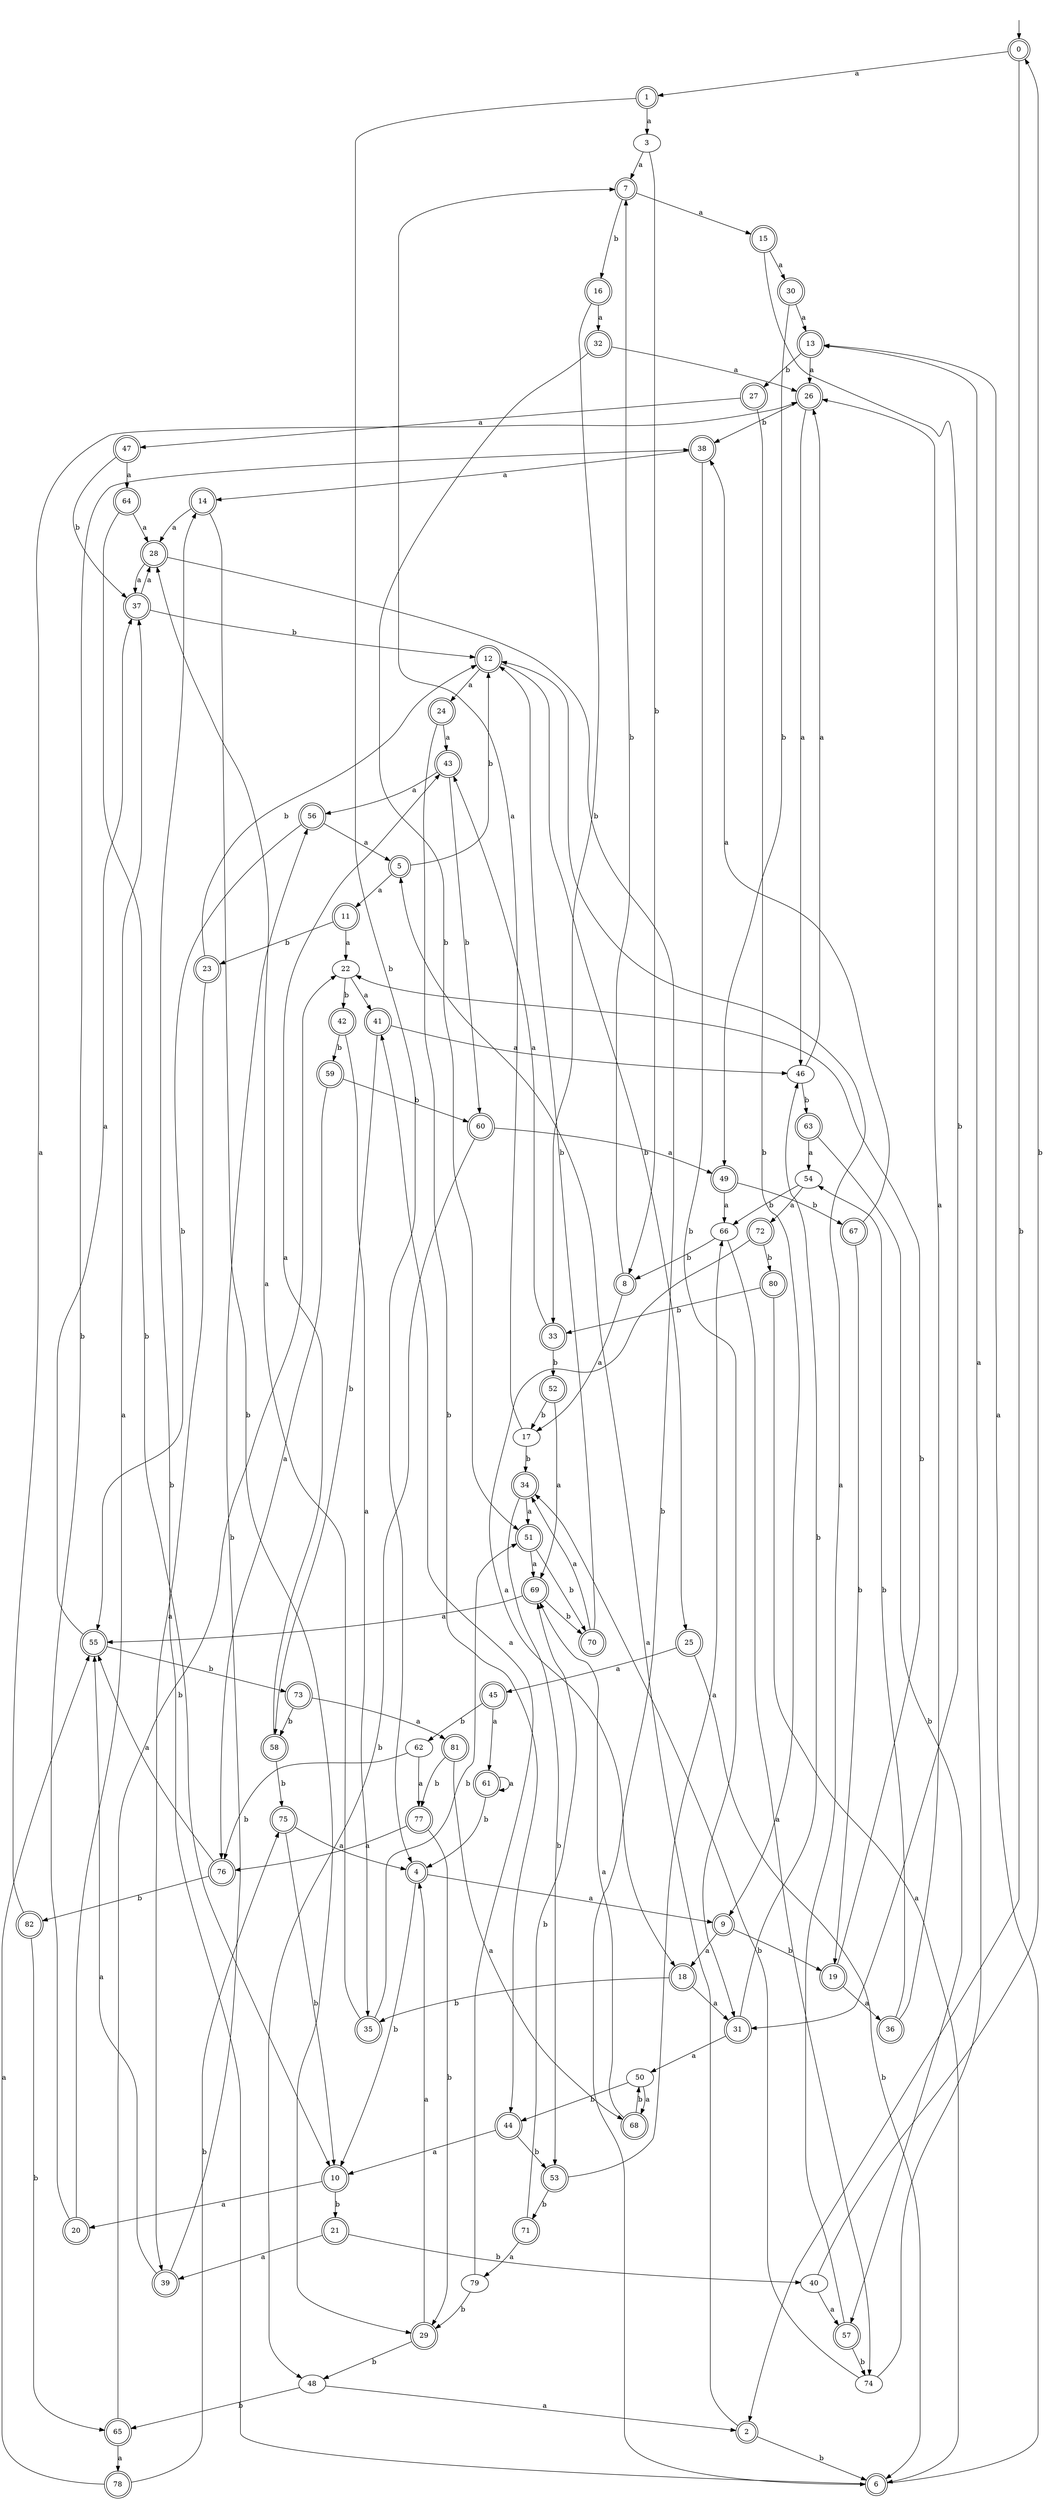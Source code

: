 digraph RandomDFA {
  __start0 [label="", shape=none];
  __start0 -> 0 [label=""];
  0 [shape=circle] [shape=doublecircle]
  0 -> 1 [label="a"]
  0 -> 2 [label="b"]
  1 [shape=doublecircle]
  1 -> 3 [label="a"]
  1 -> 4 [label="b"]
  2 [shape=doublecircle]
  2 -> 5 [label="a"]
  2 -> 6 [label="b"]
  3
  3 -> 7 [label="a"]
  3 -> 8 [label="b"]
  4 [shape=doublecircle]
  4 -> 9 [label="a"]
  4 -> 10 [label="b"]
  5 [shape=doublecircle]
  5 -> 11 [label="a"]
  5 -> 12 [label="b"]
  6 [shape=doublecircle]
  6 -> 13 [label="a"]
  6 -> 14 [label="b"]
  7 [shape=doublecircle]
  7 -> 15 [label="a"]
  7 -> 16 [label="b"]
  8 [shape=doublecircle]
  8 -> 17 [label="a"]
  8 -> 7 [label="b"]
  9 [shape=doublecircle]
  9 -> 18 [label="a"]
  9 -> 19 [label="b"]
  10 [shape=doublecircle]
  10 -> 20 [label="a"]
  10 -> 21 [label="b"]
  11 [shape=doublecircle]
  11 -> 22 [label="a"]
  11 -> 23 [label="b"]
  12 [shape=doublecircle]
  12 -> 24 [label="a"]
  12 -> 25 [label="b"]
  13 [shape=doublecircle]
  13 -> 26 [label="a"]
  13 -> 27 [label="b"]
  14 [shape=doublecircle]
  14 -> 28 [label="a"]
  14 -> 29 [label="b"]
  15 [shape=doublecircle]
  15 -> 30 [label="a"]
  15 -> 31 [label="b"]
  16 [shape=doublecircle]
  16 -> 32 [label="a"]
  16 -> 33 [label="b"]
  17
  17 -> 7 [label="a"]
  17 -> 34 [label="b"]
  18 [shape=doublecircle]
  18 -> 31 [label="a"]
  18 -> 35 [label="b"]
  19 [shape=doublecircle]
  19 -> 36 [label="a"]
  19 -> 22 [label="b"]
  20 [shape=doublecircle]
  20 -> 37 [label="a"]
  20 -> 38 [label="b"]
  21 [shape=doublecircle]
  21 -> 39 [label="a"]
  21 -> 40 [label="b"]
  22
  22 -> 41 [label="a"]
  22 -> 42 [label="b"]
  23 [shape=doublecircle]
  23 -> 39 [label="a"]
  23 -> 12 [label="b"]
  24 [shape=doublecircle]
  24 -> 43 [label="a"]
  24 -> 44 [label="b"]
  25 [shape=doublecircle]
  25 -> 45 [label="a"]
  25 -> 6 [label="b"]
  26 [shape=doublecircle]
  26 -> 46 [label="a"]
  26 -> 38 [label="b"]
  27 [shape=doublecircle]
  27 -> 47 [label="a"]
  27 -> 9 [label="b"]
  28 [shape=doublecircle]
  28 -> 37 [label="a"]
  28 -> 6 [label="b"]
  29 [shape=doublecircle]
  29 -> 4 [label="a"]
  29 -> 48 [label="b"]
  30 [shape=doublecircle]
  30 -> 13 [label="a"]
  30 -> 49 [label="b"]
  31 [shape=doublecircle]
  31 -> 50 [label="a"]
  31 -> 46 [label="b"]
  32 [shape=doublecircle]
  32 -> 26 [label="a"]
  32 -> 51 [label="b"]
  33 [shape=doublecircle]
  33 -> 43 [label="a"]
  33 -> 52 [label="b"]
  34 [shape=doublecircle]
  34 -> 51 [label="a"]
  34 -> 53 [label="b"]
  35 [shape=doublecircle]
  35 -> 28 [label="a"]
  35 -> 51 [label="b"]
  36 [shape=doublecircle]
  36 -> 26 [label="a"]
  36 -> 54 [label="b"]
  37 [shape=doublecircle]
  37 -> 28 [label="a"]
  37 -> 12 [label="b"]
  38 [shape=doublecircle]
  38 -> 14 [label="a"]
  38 -> 31 [label="b"]
  39 [shape=doublecircle]
  39 -> 55 [label="a"]
  39 -> 56 [label="b"]
  40
  40 -> 57 [label="a"]
  40 -> 0 [label="b"]
  41 [shape=doublecircle]
  41 -> 46 [label="a"]
  41 -> 58 [label="b"]
  42 [shape=doublecircle]
  42 -> 35 [label="a"]
  42 -> 59 [label="b"]
  43 [shape=doublecircle]
  43 -> 56 [label="a"]
  43 -> 60 [label="b"]
  44 [shape=doublecircle]
  44 -> 10 [label="a"]
  44 -> 53 [label="b"]
  45 [shape=doublecircle]
  45 -> 61 [label="a"]
  45 -> 62 [label="b"]
  46
  46 -> 26 [label="a"]
  46 -> 63 [label="b"]
  47 [shape=doublecircle]
  47 -> 64 [label="a"]
  47 -> 37 [label="b"]
  48
  48 -> 2 [label="a"]
  48 -> 65 [label="b"]
  49 [shape=doublecircle]
  49 -> 66 [label="a"]
  49 -> 67 [label="b"]
  50
  50 -> 68 [label="a"]
  50 -> 44 [label="b"]
  51 [shape=doublecircle]
  51 -> 69 [label="a"]
  51 -> 70 [label="b"]
  52 [shape=doublecircle]
  52 -> 69 [label="a"]
  52 -> 17 [label="b"]
  53 [shape=doublecircle]
  53 -> 66 [label="a"]
  53 -> 71 [label="b"]
  54
  54 -> 72 [label="a"]
  54 -> 66 [label="b"]
  55 [shape=doublecircle]
  55 -> 37 [label="a"]
  55 -> 73 [label="b"]
  56 [shape=doublecircle]
  56 -> 5 [label="a"]
  56 -> 55 [label="b"]
  57 [shape=doublecircle]
  57 -> 12 [label="a"]
  57 -> 74 [label="b"]
  58 [shape=doublecircle]
  58 -> 43 [label="a"]
  58 -> 75 [label="b"]
  59 [shape=doublecircle]
  59 -> 76 [label="a"]
  59 -> 60 [label="b"]
  60 [shape=doublecircle]
  60 -> 49 [label="a"]
  60 -> 48 [label="b"]
  61 [shape=doublecircle]
  61 -> 61 [label="a"]
  61 -> 4 [label="b"]
  62
  62 -> 77 [label="a"]
  62 -> 76 [label="b"]
  63 [shape=doublecircle]
  63 -> 54 [label="a"]
  63 -> 57 [label="b"]
  64 [shape=doublecircle]
  64 -> 28 [label="a"]
  64 -> 10 [label="b"]
  65 [shape=doublecircle]
  65 -> 78 [label="a"]
  65 -> 22 [label="b"]
  66
  66 -> 74 [label="a"]
  66 -> 8 [label="b"]
  67 [shape=doublecircle]
  67 -> 38 [label="a"]
  67 -> 19 [label="b"]
  68 [shape=doublecircle]
  68 -> 69 [label="a"]
  68 -> 50 [label="b"]
  69 [shape=doublecircle]
  69 -> 55 [label="a"]
  69 -> 70 [label="b"]
  70 [shape=doublecircle]
  70 -> 34 [label="a"]
  70 -> 12 [label="b"]
  71 [shape=doublecircle]
  71 -> 79 [label="a"]
  71 -> 69 [label="b"]
  72 [shape=doublecircle]
  72 -> 18 [label="a"]
  72 -> 80 [label="b"]
  73 [shape=doublecircle]
  73 -> 81 [label="a"]
  73 -> 58 [label="b"]
  74
  74 -> 13 [label="a"]
  74 -> 34 [label="b"]
  75 [shape=doublecircle]
  75 -> 4 [label="a"]
  75 -> 10 [label="b"]
  76 [shape=doublecircle]
  76 -> 55 [label="a"]
  76 -> 82 [label="b"]
  77 [shape=doublecircle]
  77 -> 76 [label="a"]
  77 -> 29 [label="b"]
  78 [shape=doublecircle]
  78 -> 55 [label="a"]
  78 -> 75 [label="b"]
  79
  79 -> 41 [label="a"]
  79 -> 29 [label="b"]
  80 [shape=doublecircle]
  80 -> 6 [label="a"]
  80 -> 33 [label="b"]
  81 [shape=doublecircle]
  81 -> 68 [label="a"]
  81 -> 77 [label="b"]
  82 [shape=doublecircle]
  82 -> 26 [label="a"]
  82 -> 65 [label="b"]
}
